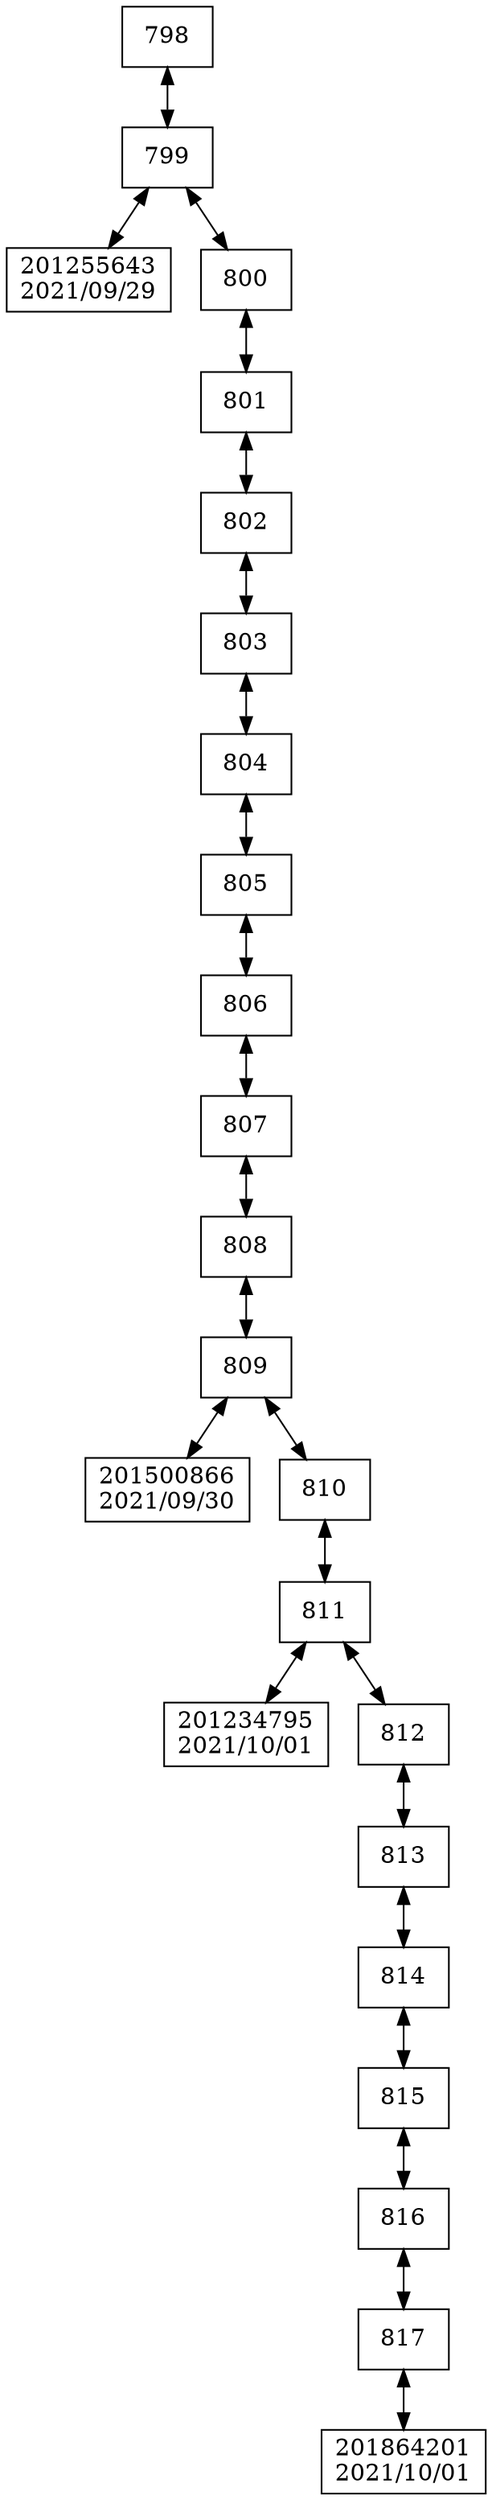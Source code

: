 digraph G{
 rankdir = TB; 
node [shape=box]; 
compound=true; 
"798"[label="798"];
"799"[label="799"];
"201255643"[label="201255643
2021/09/29"];
"800"[label="800"];
"801"[label="801"];
"802"[label="802"];
"803"[label="803"];
"804"[label="804"];
"805"[label="805"];
"806"[label="806"];
"807"[label="807"];
"808"[label="808"];
"809"[label="809"];
"201500866"[label="201500866
2021/09/30"];
"810"[label="810"];
"811"[label="811"];
"201234795"[label="201234795
2021/10/01"];
"812"[label="812"];
"813"[label="813"];
"814"[label="814"];
"815"[label="815"];
"816"[label="816"];
"817"[label="817"];
"201864201"[label="201864201
2021/10/01"];
"798" -> "799"[dir="both"];
"799" -> "201255643"[dir="both"];
"799" -> "800"[dir="both"];
"800" -> "801"[dir="both"];
"801" -> "802"[dir="both"];
"802" -> "803"[dir="both"];
"803" -> "804"[dir="both"];
"804" -> "805"[dir="both"];
"805" -> "806"[dir="both"];
"806" -> "807"[dir="both"];
"807" -> "808"[dir="both"];
"808" -> "809"[dir="both"];
"809" -> "201500866"[dir="both"];
"809" -> "810"[dir="both"];
"810" -> "811"[dir="both"];
"811" -> "201234795"[dir="both"];
"811" -> "812"[dir="both"];
"812" -> "813"[dir="both"];
"813" -> "814"[dir="both"];
"814" -> "815"[dir="both"];
"815" -> "816"[dir="both"];
"816" -> "817"[dir="both"];
"817" -> "201864201"[dir="both"];

}

